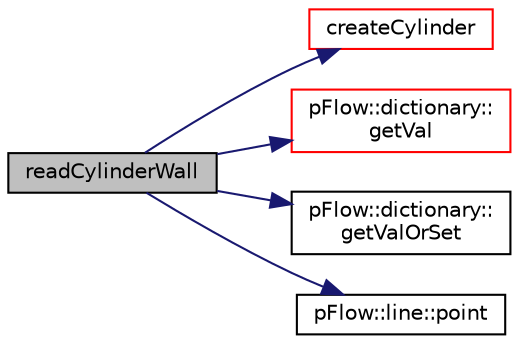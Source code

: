 digraph "readCylinderWall"
{
 // LATEX_PDF_SIZE
  edge [fontname="Helvetica",fontsize="10",labelfontname="Helvetica",labelfontsize="10"];
  node [fontname="Helvetica",fontsize="10",shape=record];
  rankdir="LR";
  Node1 [label="readCylinderWall",height=0.2,width=0.4,color="black", fillcolor="grey75", style="filled", fontcolor="black",tooltip=" "];
  Node1 -> Node2 [color="midnightblue",fontsize="10",style="solid",fontname="Helvetica"];
  Node2 [label="createCylinder",height=0.2,width=0.4,color="red", fillcolor="white", style="filled",URL="$classpFlow_1_1cylinderWall.html#a9b3466f78d2e5f857c033324c8e311a6",tooltip=" "];
  Node1 -> Node17 [color="midnightblue",fontsize="10",style="solid",fontname="Helvetica"];
  Node17 [label="pFlow::dictionary::\lgetVal",height=0.2,width=0.4,color="red", fillcolor="white", style="filled",URL="$classpFlow_1_1dictionary.html#a523bcff98ab38f3c5961e56eeb0b1d47",tooltip="get the value of data entry"];
  Node1 -> Node18 [color="midnightblue",fontsize="10",style="solid",fontname="Helvetica"];
  Node18 [label="pFlow::dictionary::\lgetValOrSet",height=0.2,width=0.4,color="black", fillcolor="white", style="filled",URL="$classpFlow_1_1dictionary.html#a5585dc9a8b971fbfe2c99fdb75c5d647",tooltip="get the value of data entry or if not found, set the value to setVal"];
  Node1 -> Node19 [color="midnightblue",fontsize="10",style="solid",fontname="Helvetica"];
  Node19 [label="pFlow::line::point",height=0.2,width=0.4,color="black", fillcolor="white", style="filled",URL="$classpFlow_1_1line.html#a6e9513d0b6634e97d81f0d7a3595248a",tooltip=" "];
}
